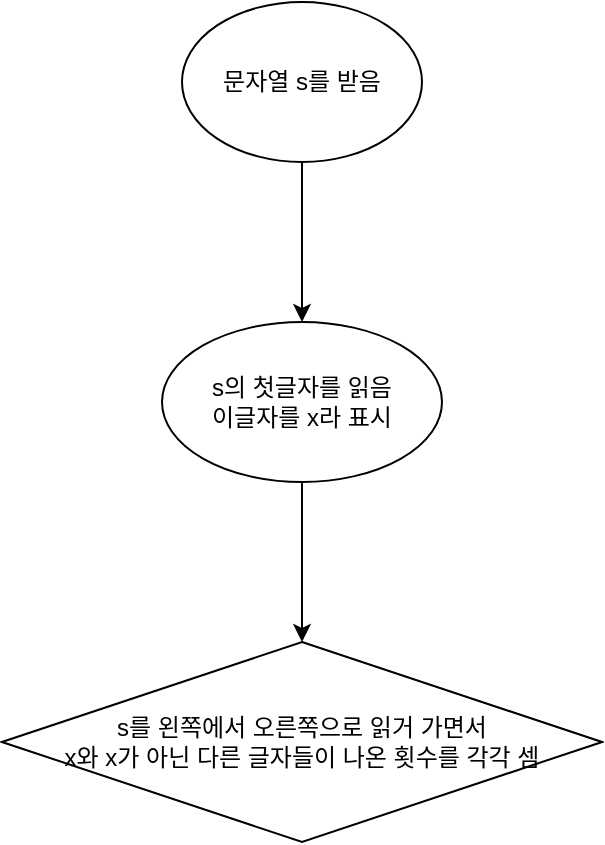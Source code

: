 <mxfile version="20.8.17" type="github">
  <diagram name="페이지-1" id="A6EADjW1H3CZ3hZ-hUQ2">
    <mxGraphModel dx="1195" dy="630" grid="1" gridSize="10" guides="1" tooltips="1" connect="1" arrows="1" fold="1" page="1" pageScale="1" pageWidth="300000" pageHeight="300000" math="0" shadow="0">
      <root>
        <mxCell id="0" />
        <mxCell id="1" parent="0" />
        <mxCell id="fc_fnsUSABzeIWkJWJP7-3" value="" style="edgeStyle=orthogonalEdgeStyle;rounded=0;orthogonalLoop=1;jettySize=auto;html=1;" edge="1" parent="1" source="fc_fnsUSABzeIWkJWJP7-1" target="fc_fnsUSABzeIWkJWJP7-2">
          <mxGeometry relative="1" as="geometry" />
        </mxCell>
        <mxCell id="fc_fnsUSABzeIWkJWJP7-1" value="문자열 s를 받음" style="ellipse;whiteSpace=wrap;html=1;" vertex="1" parent="1">
          <mxGeometry x="670" y="350" width="120" height="80" as="geometry" />
        </mxCell>
        <mxCell id="fc_fnsUSABzeIWkJWJP7-10" value="" style="edgeStyle=orthogonalEdgeStyle;rounded=0;orthogonalLoop=1;jettySize=auto;html=1;" edge="1" parent="1" source="fc_fnsUSABzeIWkJWJP7-2" target="fc_fnsUSABzeIWkJWJP7-9">
          <mxGeometry relative="1" as="geometry" />
        </mxCell>
        <mxCell id="fc_fnsUSABzeIWkJWJP7-2" value="s의 첫글자를 읽음&lt;br&gt;이글자를 x라 표시" style="ellipse;whiteSpace=wrap;html=1;" vertex="1" parent="1">
          <mxGeometry x="660" y="510" width="140" height="80" as="geometry" />
        </mxCell>
        <mxCell id="fc_fnsUSABzeIWkJWJP7-9" value="s를 왼쪽에서 오른쪽으로 읽거 가면서&lt;br&gt;x와 x가 아닌 다른 글자들이 나온 횟수를 각각 셈" style="rhombus;whiteSpace=wrap;html=1;" vertex="1" parent="1">
          <mxGeometry x="580" y="670" width="300" height="100" as="geometry" />
        </mxCell>
      </root>
    </mxGraphModel>
  </diagram>
</mxfile>
